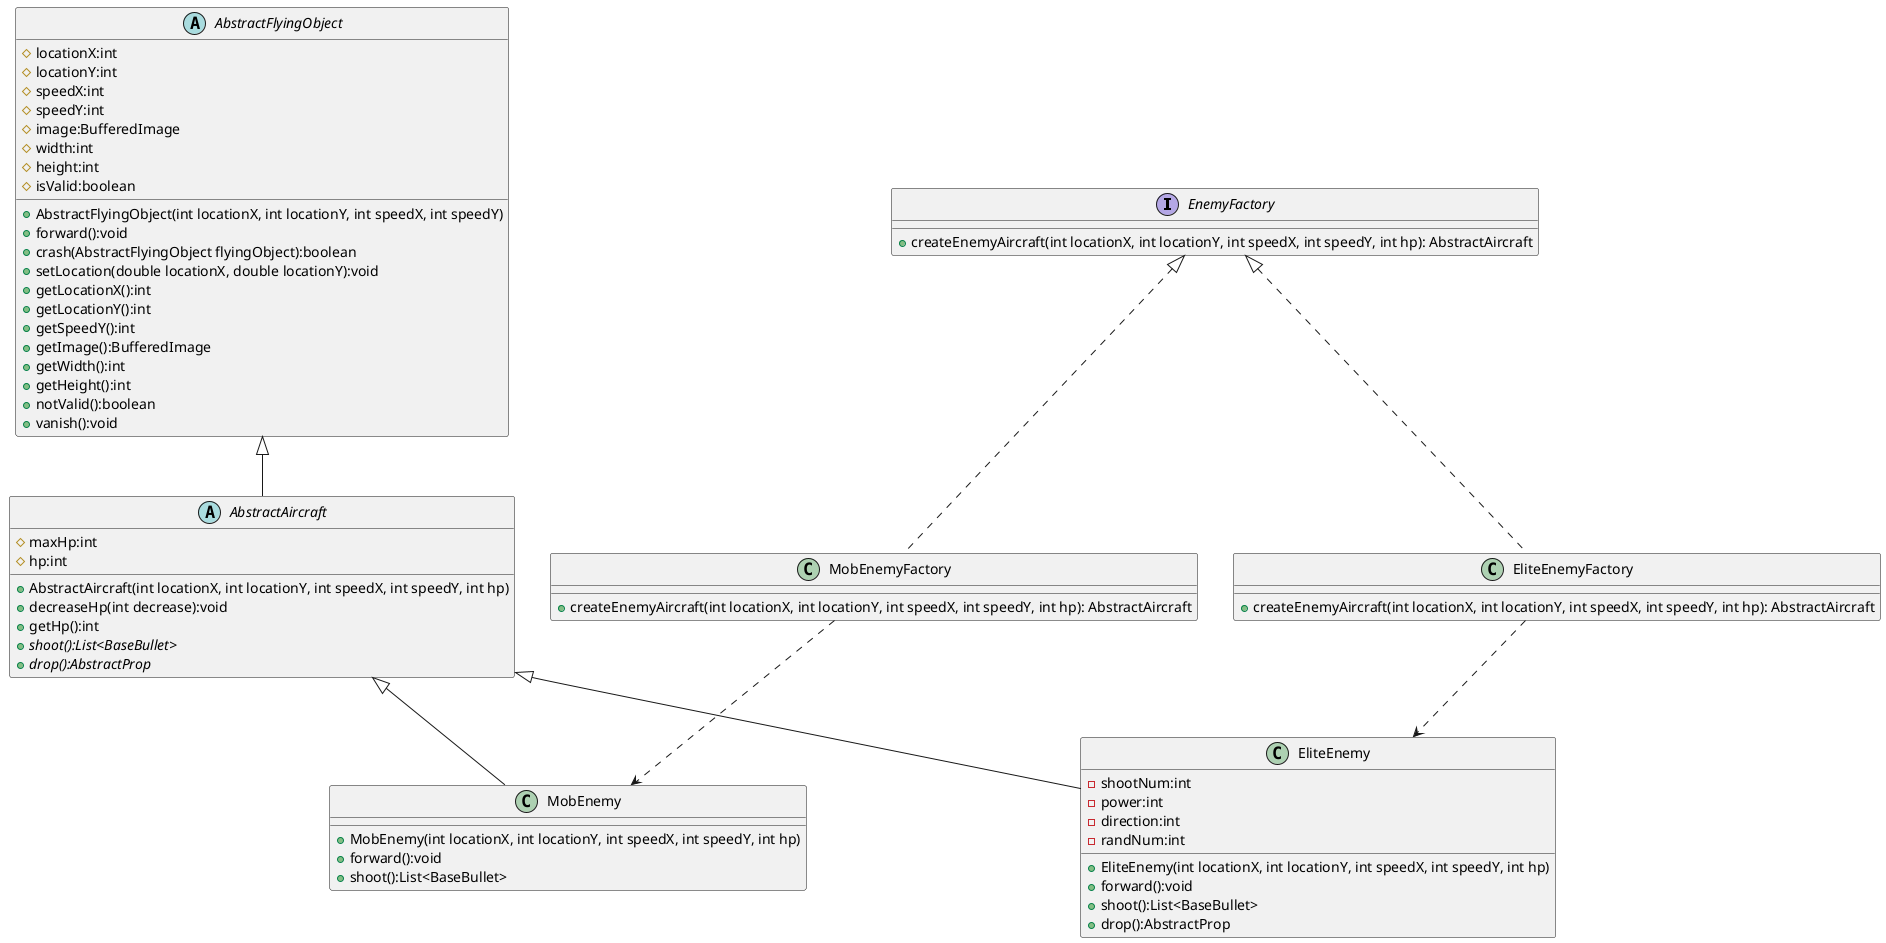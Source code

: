 @startuml


interface EnemyFactory
{
    + createEnemyAircraft(int locationX, int locationY, int speedX, int speedY, int hp): AbstractAircraft
}

class MobEnemyFactory
{
    + createEnemyAircraft(int locationX, int locationY, int speedX, int speedY, int hp): AbstractAircraft
}

class EliteEnemyFactory
{
    + createEnemyAircraft(int locationX, int locationY, int speedX, int speedY, int hp): AbstractAircraft
}

EnemyFactory <|.. MobEnemyFactory
EnemyFactory <|.. EliteEnemyFactory

MobEnemyFactory ..> MobEnemy
EliteEnemyFactory ..> EliteEnemy


abstract class AbstractFlyingObject
{
    # locationX:int
    # locationY:int
    # speedX:int
    # speedY:int
    # image:BufferedImage
    # width:int
    # height:int
    # isValid:boolean

    + AbstractFlyingObject(int locationX, int locationY, int speedX, int speedY)
    + forward():void
    + crash(AbstractFlyingObject flyingObject):boolean
    + setLocation(double locationX, double locationY):void
    + getLocationX():int
    + getLocationY():int
    + getSpeedY():int
    + getImage():BufferedImage
    + getWidth():int
    + getHeight():int
    + notValid():boolean
    + vanish():void
}
abstract class AbstractAircraft
{
	# maxHp:int
    # hp:int
    + AbstractAircraft(int locationX, int locationY, int speedX, int speedY, int hp)
    + decreaseHp(int decrease):void
    + getHp():int
    + {abstract} shoot():List<BaseBullet>
    + {abstract} drop():AbstractProp
 }

class MobEnemy {
    + MobEnemy(int locationX, int locationY, int speedX, int speedY, int hp)
    + forward():void
    + shoot():List<BaseBullet>
}
AbstractAircraft <|-- MobEnemy

class EliteEnemy{
    - shootNum:int
    - power:int
    - direction:int
    - randNum:int
    + EliteEnemy(int locationX, int locationY, int speedX, int speedY, int hp)
    + forward():void
    + shoot():List<BaseBullet>
    + drop():AbstractProp
}
AbstractAircraft <|-- EliteEnemy
AbstractFlyingObject <|-- AbstractAircraft

@enduml